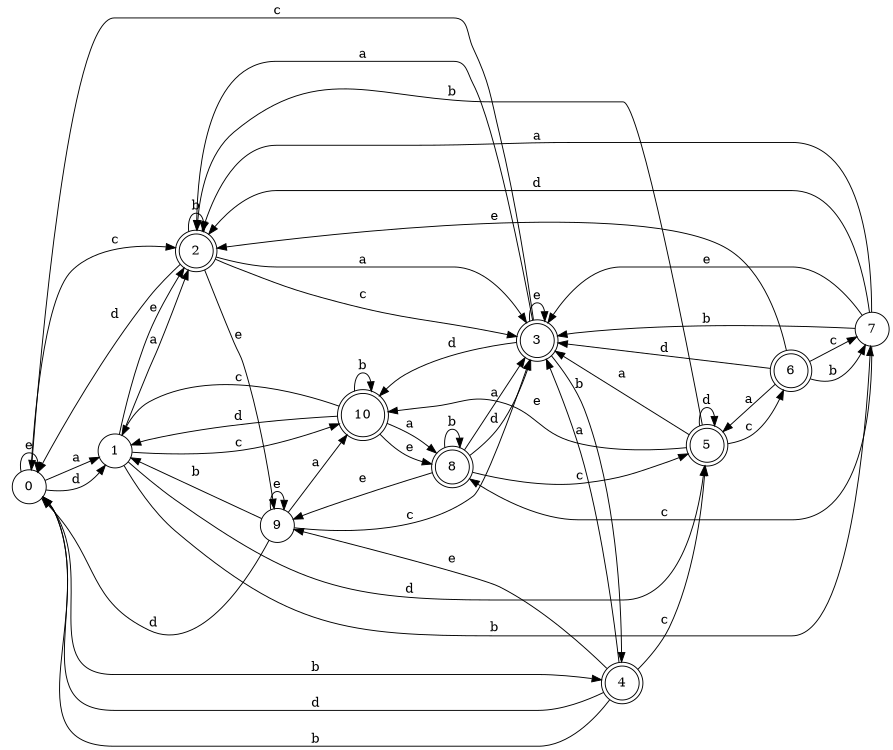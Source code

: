 digraph n9_7 {
__start0 [label="" shape="none"];

rankdir=LR;
size="8,5";

s0 [style="filled", color="black", fillcolor="white" shape="circle", label="0"];
s1 [style="filled", color="black", fillcolor="white" shape="circle", label="1"];
s2 [style="rounded,filled", color="black", fillcolor="white" shape="doublecircle", label="2"];
s3 [style="rounded,filled", color="black", fillcolor="white" shape="doublecircle", label="3"];
s4 [style="rounded,filled", color="black", fillcolor="white" shape="doublecircle", label="4"];
s5 [style="rounded,filled", color="black", fillcolor="white" shape="doublecircle", label="5"];
s6 [style="rounded,filled", color="black", fillcolor="white" shape="doublecircle", label="6"];
s7 [style="filled", color="black", fillcolor="white" shape="circle", label="7"];
s8 [style="rounded,filled", color="black", fillcolor="white" shape="doublecircle", label="8"];
s9 [style="filled", color="black", fillcolor="white" shape="circle", label="9"];
s10 [style="rounded,filled", color="black", fillcolor="white" shape="doublecircle", label="10"];
s0 -> s1 [label="a"];
s0 -> s4 [label="b"];
s0 -> s2 [label="c"];
s0 -> s1 [label="d"];
s0 -> s0 [label="e"];
s1 -> s2 [label="a"];
s1 -> s7 [label="b"];
s1 -> s10 [label="c"];
s1 -> s5 [label="d"];
s1 -> s2 [label="e"];
s2 -> s3 [label="a"];
s2 -> s2 [label="b"];
s2 -> s3 [label="c"];
s2 -> s0 [label="d"];
s2 -> s9 [label="e"];
s3 -> s2 [label="a"];
s3 -> s4 [label="b"];
s3 -> s0 [label="c"];
s3 -> s10 [label="d"];
s3 -> s3 [label="e"];
s4 -> s3 [label="a"];
s4 -> s0 [label="b"];
s4 -> s5 [label="c"];
s4 -> s0 [label="d"];
s4 -> s9 [label="e"];
s5 -> s3 [label="a"];
s5 -> s2 [label="b"];
s5 -> s6 [label="c"];
s5 -> s5 [label="d"];
s5 -> s10 [label="e"];
s6 -> s5 [label="a"];
s6 -> s7 [label="b"];
s6 -> s7 [label="c"];
s6 -> s3 [label="d"];
s6 -> s2 [label="e"];
s7 -> s2 [label="a"];
s7 -> s3 [label="b"];
s7 -> s8 [label="c"];
s7 -> s2 [label="d"];
s7 -> s3 [label="e"];
s8 -> s3 [label="a"];
s8 -> s8 [label="b"];
s8 -> s5 [label="c"];
s8 -> s3 [label="d"];
s8 -> s9 [label="e"];
s9 -> s10 [label="a"];
s9 -> s1 [label="b"];
s9 -> s3 [label="c"];
s9 -> s0 [label="d"];
s9 -> s9 [label="e"];
s10 -> s8 [label="a"];
s10 -> s10 [label="b"];
s10 -> s1 [label="c"];
s10 -> s1 [label="d"];
s10 -> s8 [label="e"];

}